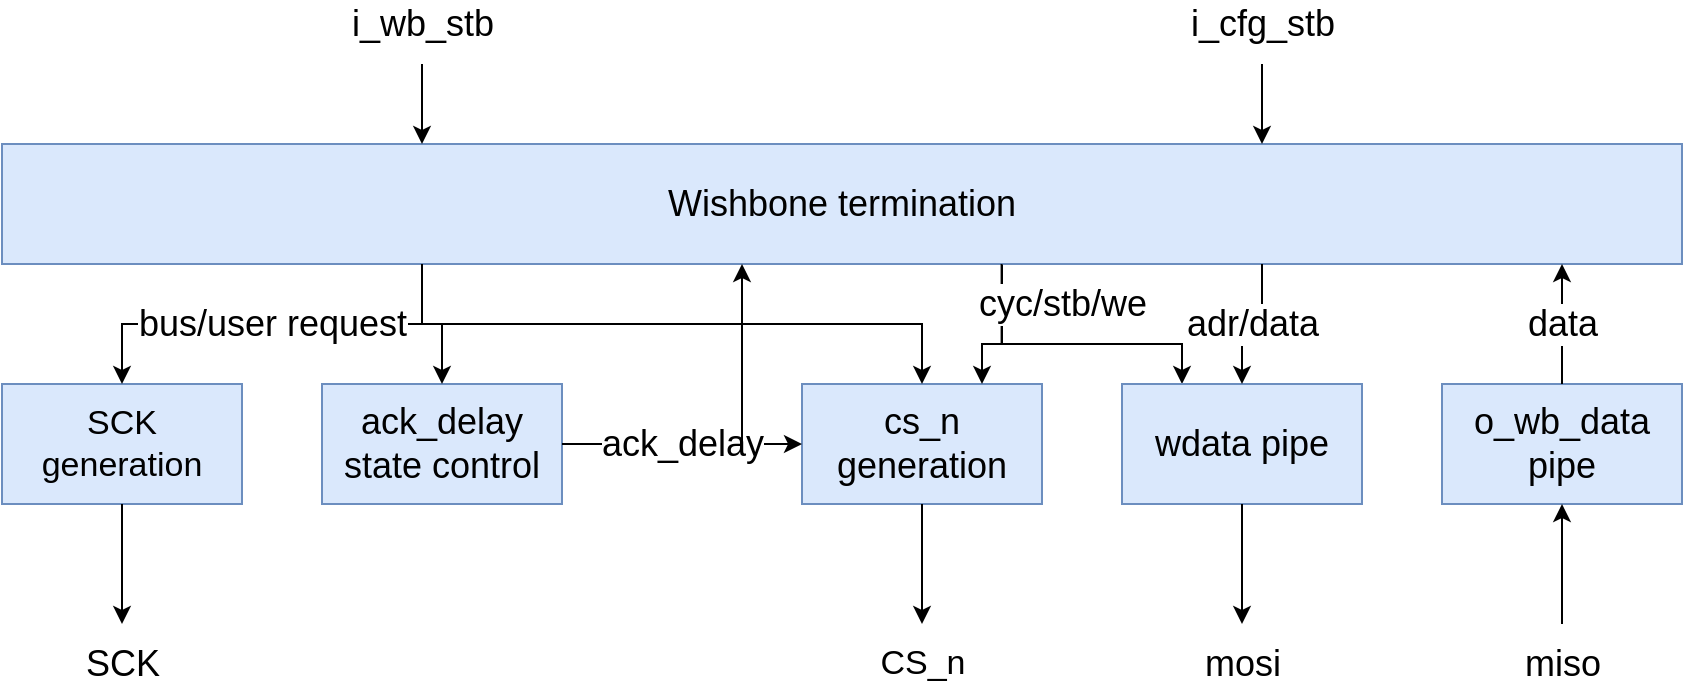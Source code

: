 <mxfile version="24.4.0" type="device">
  <diagram name="Page-1" id="kJvYIURdSuSxqQeErsQr">
    <mxGraphModel dx="1350" dy="829" grid="1" gridSize="10" guides="1" tooltips="1" connect="1" arrows="1" fold="1" page="1" pageScale="1" pageWidth="850" pageHeight="1100" math="0" shadow="0">
      <root>
        <mxCell id="0" />
        <mxCell id="1" parent="0" />
        <mxCell id="WggTudE9GeKk18eU4D-v-19" value="" style="endArrow=classic;html=1;rounded=0;entryX=0.25;entryY=0;entryDx=0;entryDy=0;edgeStyle=orthogonalEdgeStyle;" edge="1" parent="1" target="WggTudE9GeKk18eU4D-v-3">
          <mxGeometry width="50" height="50" relative="1" as="geometry">
            <mxPoint x="580" y="140" as="sourcePoint" />
            <mxPoint x="630" y="90" as="targetPoint" />
            <Array as="points">
              <mxPoint x="580" y="180" />
              <mxPoint x="670" y="180" />
            </Array>
          </mxGeometry>
        </mxCell>
        <mxCell id="WggTudE9GeKk18eU4D-v-1" value="SCK generation" style="rounded=0;whiteSpace=wrap;html=1;fontSize=17;fillColor=#dae8fc;strokeColor=#6c8ebf;" vertex="1" parent="1">
          <mxGeometry x="80" y="200" width="120" height="60" as="geometry" />
        </mxCell>
        <mxCell id="WggTudE9GeKk18eU4D-v-2" value="ack_delay&lt;div style=&quot;font-size: 18px;&quot;&gt;state control&lt;/div&gt;" style="rounded=0;whiteSpace=wrap;html=1;fontSize=18;fillColor=#dae8fc;strokeColor=#6c8ebf;" vertex="1" parent="1">
          <mxGeometry x="240" y="200" width="120" height="60" as="geometry" />
        </mxCell>
        <mxCell id="WggTudE9GeKk18eU4D-v-3" value="wdata pipe" style="rounded=0;whiteSpace=wrap;html=1;fontSize=18;fillColor=#dae8fc;strokeColor=#6c8ebf;" vertex="1" parent="1">
          <mxGeometry x="640" y="200" width="120" height="60" as="geometry" />
        </mxCell>
        <mxCell id="WggTudE9GeKk18eU4D-v-4" value="o_wb_data pipe" style="rounded=0;whiteSpace=wrap;html=1;fontSize=18;fillColor=#dae8fc;strokeColor=#6c8ebf;" vertex="1" parent="1">
          <mxGeometry x="800" y="200" width="120" height="60" as="geometry" />
        </mxCell>
        <mxCell id="WggTudE9GeKk18eU4D-v-5" value="cs_n generation" style="rounded=0;whiteSpace=wrap;html=1;fontSize=18;fillColor=#dae8fc;strokeColor=#6c8ebf;" vertex="1" parent="1">
          <mxGeometry x="480" y="200" width="120" height="60" as="geometry" />
        </mxCell>
        <mxCell id="WggTudE9GeKk18eU4D-v-6" value="Wishbone termination" style="rounded=0;whiteSpace=wrap;html=1;fontSize=18;fillColor=#dae8fc;strokeColor=#6c8ebf;" vertex="1" parent="1">
          <mxGeometry x="80" y="80" width="840" height="60" as="geometry" />
        </mxCell>
        <mxCell id="WggTudE9GeKk18eU4D-v-7" value="SCK" style="endArrow=classic;html=1;rounded=0;exitX=0.5;exitY=1;exitDx=0;exitDy=0;fontSize=18;" edge="1" parent="1" source="WggTudE9GeKk18eU4D-v-1">
          <mxGeometry x="1" y="20" width="50" height="50" relative="1" as="geometry">
            <mxPoint x="160" y="420" as="sourcePoint" />
            <mxPoint x="140" y="320" as="targetPoint" />
            <mxPoint x="-20" y="20" as="offset" />
          </mxGeometry>
        </mxCell>
        <mxCell id="WggTudE9GeKk18eU4D-v-8" value="ack_delay" style="endArrow=classic;html=1;rounded=0;entryX=0;entryY=0.5;entryDx=0;entryDy=0;fontSize=18;" edge="1" parent="1" target="WggTudE9GeKk18eU4D-v-5">
          <mxGeometry width="50" height="50" relative="1" as="geometry">
            <mxPoint x="360" y="230" as="sourcePoint" />
            <mxPoint x="410" y="180" as="targetPoint" />
          </mxGeometry>
        </mxCell>
        <mxCell id="WggTudE9GeKk18eU4D-v-9" value="" style="endArrow=classic;html=1;rounded=0;" edge="1" parent="1">
          <mxGeometry width="50" height="50" relative="1" as="geometry">
            <mxPoint x="450" y="230" as="sourcePoint" />
            <mxPoint x="450" y="140" as="targetPoint" />
          </mxGeometry>
        </mxCell>
        <mxCell id="WggTudE9GeKk18eU4D-v-10" value="CS_n" style="endArrow=classic;html=1;rounded=0;exitX=0.5;exitY=1;exitDx=0;exitDy=0;fontSize=17;" edge="1" parent="1" source="WggTudE9GeKk18eU4D-v-5">
          <mxGeometry x="1" y="20" width="50" height="50" relative="1" as="geometry">
            <mxPoint x="540" y="380" as="sourcePoint" />
            <mxPoint x="540" y="320" as="targetPoint" />
            <mxPoint x="-20" y="20" as="offset" />
          </mxGeometry>
        </mxCell>
        <mxCell id="WggTudE9GeKk18eU4D-v-11" value="mosi" style="endArrow=classic;html=1;rounded=0;exitX=0.5;exitY=1;exitDx=0;exitDy=0;fontSize=18;" edge="1" parent="1" source="WggTudE9GeKk18eU4D-v-3">
          <mxGeometry x="1" y="20" width="50" height="50" relative="1" as="geometry">
            <mxPoint x="750" y="420" as="sourcePoint" />
            <mxPoint x="700" y="320" as="targetPoint" />
            <mxPoint x="-20" y="20" as="offset" />
          </mxGeometry>
        </mxCell>
        <mxCell id="WggTudE9GeKk18eU4D-v-12" value="miso" style="endArrow=classic;html=1;rounded=0;entryX=0.5;entryY=1;entryDx=0;entryDy=0;fontSize=18;" edge="1" parent="1" target="WggTudE9GeKk18eU4D-v-4">
          <mxGeometry x="-1" y="-20" width="50" height="50" relative="1" as="geometry">
            <mxPoint x="860" y="320" as="sourcePoint" />
            <mxPoint x="910" y="270" as="targetPoint" />
            <mxPoint x="-20" y="20" as="offset" />
          </mxGeometry>
        </mxCell>
        <mxCell id="WggTudE9GeKk18eU4D-v-13" value="bus/user request" style="endArrow=classic;html=1;rounded=0;entryX=0.5;entryY=0;entryDx=0;entryDy=0;edgeStyle=orthogonalEdgeStyle;exitX=0.25;exitY=1;exitDx=0;exitDy=0;fontSize=18;" edge="1" parent="1" source="WggTudE9GeKk18eU4D-v-6" target="WggTudE9GeKk18eU4D-v-1">
          <mxGeometry width="50" height="50" relative="1" as="geometry">
            <mxPoint x="210" y="480" as="sourcePoint" />
            <mxPoint x="260" y="430" as="targetPoint" />
          </mxGeometry>
        </mxCell>
        <mxCell id="WggTudE9GeKk18eU4D-v-14" value="" style="endArrow=classic;html=1;rounded=0;entryX=0.5;entryY=0;entryDx=0;entryDy=0;edgeStyle=orthogonalEdgeStyle;exitX=0.25;exitY=1;exitDx=0;exitDy=0;" edge="1" parent="1" source="WggTudE9GeKk18eU4D-v-6" target="WggTudE9GeKk18eU4D-v-2">
          <mxGeometry width="50" height="50" relative="1" as="geometry">
            <mxPoint x="320" y="140" as="sourcePoint" />
            <mxPoint x="520" y="620" as="targetPoint" />
          </mxGeometry>
        </mxCell>
        <mxCell id="WggTudE9GeKk18eU4D-v-15" value="" style="endArrow=classic;html=1;rounded=0;exitX=0.25;exitY=1;exitDx=0;exitDy=0;entryX=0.5;entryY=0;entryDx=0;entryDy=0;edgeStyle=orthogonalEdgeStyle;" edge="1" parent="1" source="WggTudE9GeKk18eU4D-v-6" target="WggTudE9GeKk18eU4D-v-5">
          <mxGeometry width="50" height="50" relative="1" as="geometry">
            <mxPoint x="410" y="490" as="sourcePoint" />
            <mxPoint x="460" y="440" as="targetPoint" />
          </mxGeometry>
        </mxCell>
        <mxCell id="WggTudE9GeKk18eU4D-v-16" value="adr/data" style="endArrow=classic;html=1;rounded=0;exitX=0.75;exitY=1;exitDx=0;exitDy=0;entryX=0.5;entryY=0;entryDx=0;entryDy=0;edgeStyle=orthogonalEdgeStyle;fontSize=18;" edge="1" parent="1" source="WggTudE9GeKk18eU4D-v-6" target="WggTudE9GeKk18eU4D-v-3">
          <mxGeometry width="50" height="50" relative="1" as="geometry">
            <mxPoint x="670" y="460" as="sourcePoint" />
            <mxPoint x="720" y="410" as="targetPoint" />
          </mxGeometry>
        </mxCell>
        <mxCell id="WggTudE9GeKk18eU4D-v-17" value="data" style="endArrow=classic;html=1;rounded=0;edgeStyle=orthogonalEdgeStyle;fontSize=18;" edge="1" parent="1">
          <mxGeometry width="50" height="50" relative="1" as="geometry">
            <mxPoint x="860" y="200" as="sourcePoint" />
            <mxPoint x="860" y="140" as="targetPoint" />
          </mxGeometry>
        </mxCell>
        <mxCell id="WggTudE9GeKk18eU4D-v-18" value="cyc/stb/we" style="endArrow=classic;html=1;rounded=0;entryX=0.75;entryY=0;entryDx=0;entryDy=0;exitX=0.595;exitY=1;exitDx=0;exitDy=0;exitPerimeter=0;edgeStyle=orthogonalEdgeStyle;fontSize=18;" edge="1" parent="1" source="WggTudE9GeKk18eU4D-v-6" target="WggTudE9GeKk18eU4D-v-5">
          <mxGeometry x="-0.427" y="30" width="50" height="50" relative="1" as="geometry">
            <mxPoint x="570" y="150" as="sourcePoint" />
            <mxPoint x="610" y="90" as="targetPoint" />
            <Array as="points">
              <mxPoint x="580" y="180" />
              <mxPoint x="570" y="180" />
            </Array>
            <mxPoint as="offset" />
          </mxGeometry>
        </mxCell>
        <mxCell id="WggTudE9GeKk18eU4D-v-20" value="i_wb_stb" style="endArrow=classic;html=1;rounded=0;entryX=0.25;entryY=0;entryDx=0;entryDy=0;fontSize=18;" edge="1" parent="1" target="WggTudE9GeKk18eU4D-v-6">
          <mxGeometry x="-1" y="20" width="50" height="50" relative="1" as="geometry">
            <mxPoint x="290" y="40" as="sourcePoint" />
            <mxPoint x="410" y="-20" as="targetPoint" />
            <mxPoint x="-20" y="-20" as="offset" />
          </mxGeometry>
        </mxCell>
        <mxCell id="WggTudE9GeKk18eU4D-v-21" value="i_cfg_stb" style="endArrow=classic;html=1;rounded=0;entryX=0.75;entryY=0;entryDx=0;entryDy=0;fontSize=18;" edge="1" parent="1" target="WggTudE9GeKk18eU4D-v-6">
          <mxGeometry x="-1" y="-20" width="50" height="50" relative="1" as="geometry">
            <mxPoint x="710" y="40" as="sourcePoint" />
            <mxPoint x="710" as="targetPoint" />
            <mxPoint x="20" y="-20" as="offset" />
          </mxGeometry>
        </mxCell>
      </root>
    </mxGraphModel>
  </diagram>
</mxfile>
